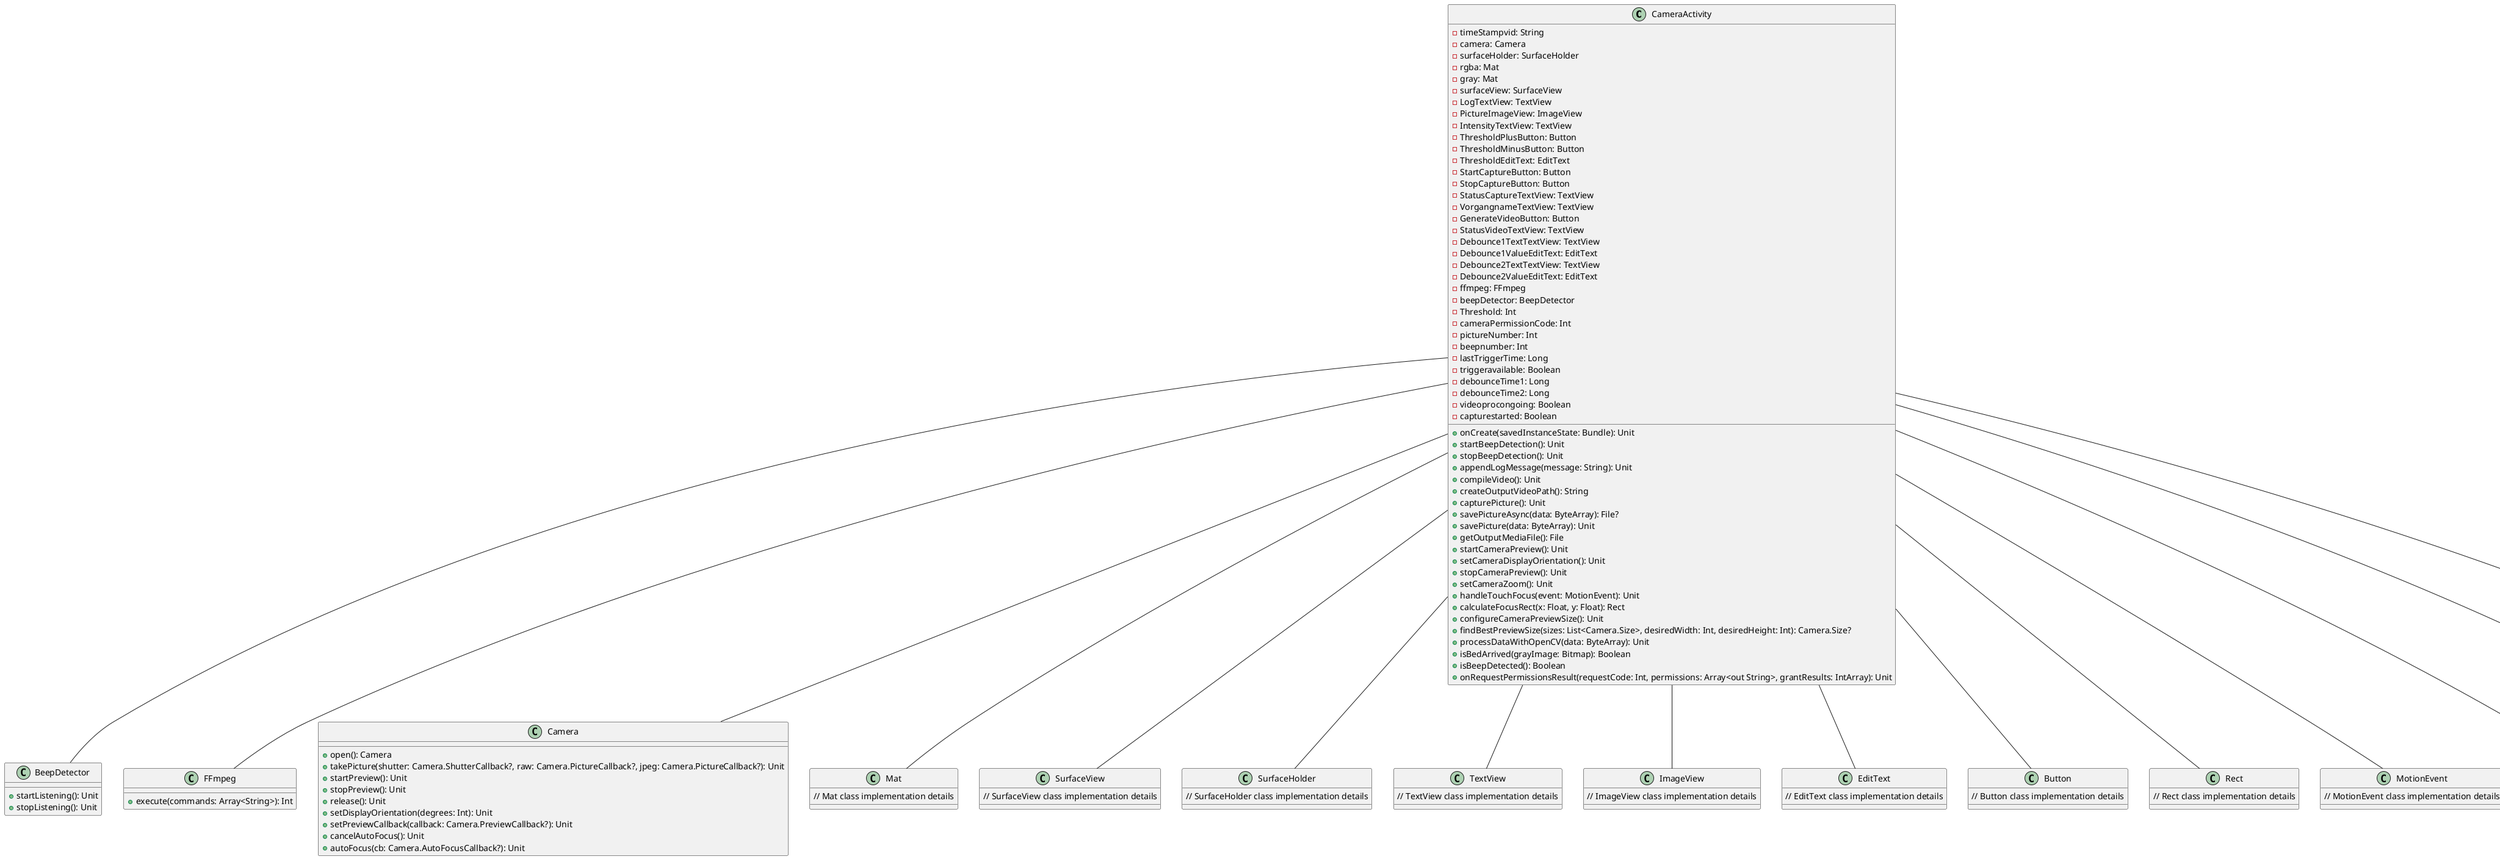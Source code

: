@startuml

class CameraActivity {
    - timeStampvid: String
    - camera: Camera
    - surfaceHolder: SurfaceHolder
    - rgba: Mat
    - gray: Mat
    - surfaceView: SurfaceView
    - LogTextView: TextView
    - PictureImageView: ImageView
    - IntensityTextView: TextView
    - ThresholdPlusButton: Button
    - ThresholdMinusButton: Button
    - ThresholdEditText: EditText
    - StartCaptureButton: Button
    - StopCaptureButton: Button
    - StatusCaptureTextView: TextView
    - VorgangnameTextView: TextView
    - GenerateVideoButton: Button
    - StatusVideoTextView: TextView
    - Debounce1TextTextView: TextView
    - Debounce1ValueEditText: EditText
    - Debounce2TextTextView: TextView
    - Debounce2ValueEditText: EditText
    - ffmpeg: FFmpeg
    - beepDetector: BeepDetector
    - Threshold: Int
    - cameraPermissionCode: Int
    - pictureNumber: Int
    - beepnumber: Int
    - lastTriggerTime: Long
    - triggeravailable: Boolean
    - debounceTime1: Long
    - debounceTime2: Long
    - videoprocongoing: Boolean
    - capturestarted: Boolean
    + onCreate(savedInstanceState: Bundle): Unit
    + startBeepDetection(): Unit
    + stopBeepDetection(): Unit
    + appendLogMessage(message: String): Unit
    + compileVideo(): Unit
    + createOutputVideoPath(): String
    + capturePicture(): Unit
    + savePictureAsync(data: ByteArray): File?
    + savePicture(data: ByteArray): Unit
    + getOutputMediaFile(): File
    + startCameraPreview(): Unit
    + setCameraDisplayOrientation(): Unit
    + stopCameraPreview(): Unit
    + setCameraZoom(): Unit
    + handleTouchFocus(event: MotionEvent): Unit
    + calculateFocusRect(x: Float, y: Float): Rect
    + configureCameraPreviewSize(): Unit
    + findBestPreviewSize(sizes: List<Camera.Size>, desiredWidth: Int, desiredHeight: Int): Camera.Size?
    + processDataWithOpenCV(data: ByteArray): Unit
    + isBedArrived(grayImage: Bitmap): Boolean
    + isBeepDetected(): Boolean
    + onRequestPermissionsResult(requestCode: Int, permissions: Array<out String>, grantResults: IntArray): Unit
}

class BeepDetector {
    + startListening(): Unit
    + stopListening(): Unit
}

class FFmpeg {
    + execute(commands: Array<String>): Int
}

class Camera {
    + open(): Camera
    + takePicture(shutter: Camera.ShutterCallback?, raw: Camera.PictureCallback?, jpeg: Camera.PictureCallback?): Unit
    + startPreview(): Unit
    + stopPreview(): Unit
    + release(): Unit
    + setDisplayOrientation(degrees: Int): Unit
    + setPreviewCallback(callback: Camera.PreviewCallback?): Unit
    + cancelAutoFocus(): Unit
    + autoFocus(cb: Camera.AutoFocusCallback?): Unit
}

class Mat {
    // Mat class implementation details
}

class SurfaceView {
    // SurfaceView class implementation details
}

class SurfaceHolder {
    // SurfaceHolder class implementation details
}

class TextView {
    // TextView class implementation details
}

class ImageView {
    // ImageView class implementation details
}

class EditText {
    // EditText class implementation details
}

class Button {
    // Button class implementation details
}

class Rect {
    // Rect class implementation details
}

class MotionEvent {
    // MotionEvent class implementation details
}

class Bundle {
    // Bundle class implementation details
}

class File {
    // File class implementation details
}

class Bitmap {
    // Bitmap class implementation details
}

CameraActivity -- BeepDetector
CameraActivity -- FFmpeg
CameraActivity -- Camera
CameraActivity -- Mat
CameraActivity -- SurfaceView
CameraActivity -- SurfaceHolder
CameraActivity -- TextView
CameraActivity -- ImageView
CameraActivity -- EditText
CameraActivity -- Button
CameraActivity -- Rect
CameraActivity -- MotionEvent
CameraActivity -- Bundle
CameraActivity -- File
CameraActivity -- Bitmap

@enduml
